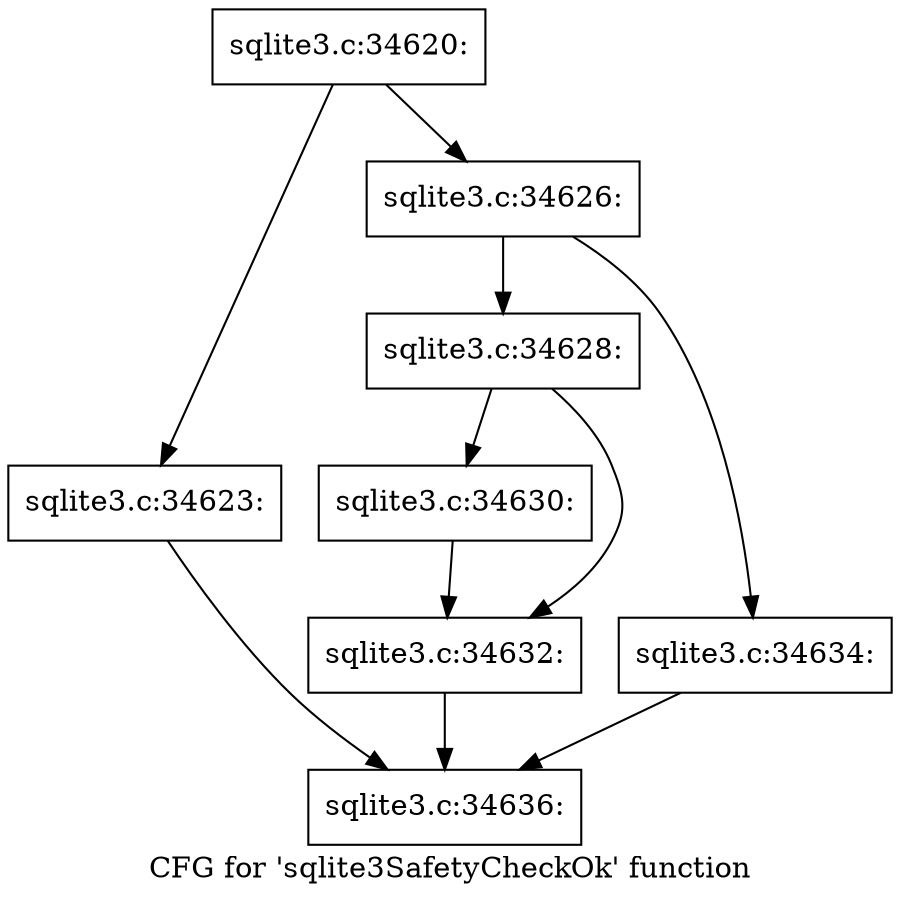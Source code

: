 digraph "CFG for 'sqlite3SafetyCheckOk' function" {
	label="CFG for 'sqlite3SafetyCheckOk' function";

	Node0x55c0f86dfc90 [shape=record,label="{sqlite3.c:34620:}"];
	Node0x55c0f86dfc90 -> Node0x55c0f86fa860;
	Node0x55c0f86dfc90 -> Node0x55c0f86fec80;
	Node0x55c0f86fa860 [shape=record,label="{sqlite3.c:34623:}"];
	Node0x55c0f86fa860 -> Node0x55c0f86faf30;
	Node0x55c0f86fec80 [shape=record,label="{sqlite3.c:34626:}"];
	Node0x55c0f86fec80 -> Node0x55c0f557cf00;
	Node0x55c0f86fec80 -> Node0x55c0f86ffa30;
	Node0x55c0f557cf00 [shape=record,label="{sqlite3.c:34628:}"];
	Node0x55c0f557cf00 -> Node0x55c0f86ffd60;
	Node0x55c0f557cf00 -> Node0x55c0f86ffdb0;
	Node0x55c0f86ffd60 [shape=record,label="{sqlite3.c:34630:}"];
	Node0x55c0f86ffd60 -> Node0x55c0f86ffdb0;
	Node0x55c0f86ffdb0 [shape=record,label="{sqlite3.c:34632:}"];
	Node0x55c0f86ffdb0 -> Node0x55c0f86faf30;
	Node0x55c0f86ffa30 [shape=record,label="{sqlite3.c:34634:}"];
	Node0x55c0f86ffa30 -> Node0x55c0f86faf30;
	Node0x55c0f86faf30 [shape=record,label="{sqlite3.c:34636:}"];
}
